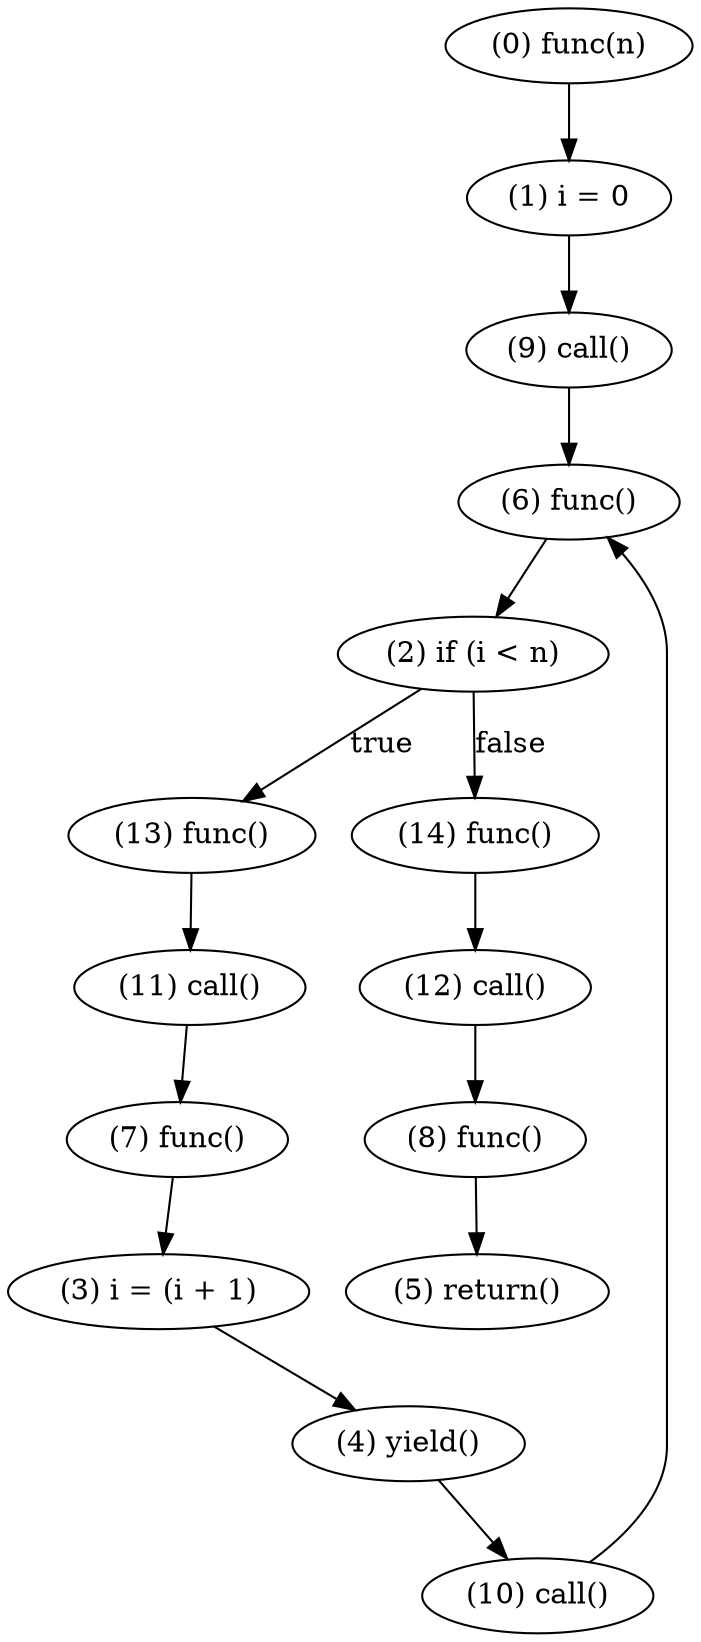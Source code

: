 digraph {
    0 [ label = "(0) func(n)" ]
    1 [ label = "(1) i = 0" ]
    2 [ label = "(2) if (i < n)" ]
    3 [ label = "(3) i = (i + 1)" ]
    4 [ label = "(4) yield()" ]
    5 [ label = "(5) return()" ]
    6 [ label = "(6) func()" ]
    7 [ label = "(7) func()" ]
    8 [ label = "(8) func()" ]
    9 [ label = "(9) call()" ]
    10 [ label = "(10) call()" ]
    11 [ label = "(11) call()" ]
    12 [ label = "(12) call()" ]
    13 [ label = "(13) func()" ]
    14 [ label = "(14) func()" ]
    0 -> 1 [ label = "" ]
    1 -> 9 [ label = "" ]
    2 -> 14 [ label = "false" ]
    2 -> 13 [ label = "true" ]
    3 -> 4 [ label = "" ]
    4 -> 10 [ label = "" ]
    6 -> 2 [ label = "" ]
    7 -> 3 [ label = "" ]
    8 -> 5 [ label = "" ]
    9 -> 6 [ label = "" ]
    10 -> 6 [ label = "" ]
    11 -> 7 [ label = "" ]
    12 -> 8 [ label = "" ]
    13 -> 11 [ label = "" ]
    14 -> 12 [ label = "" ]
}
